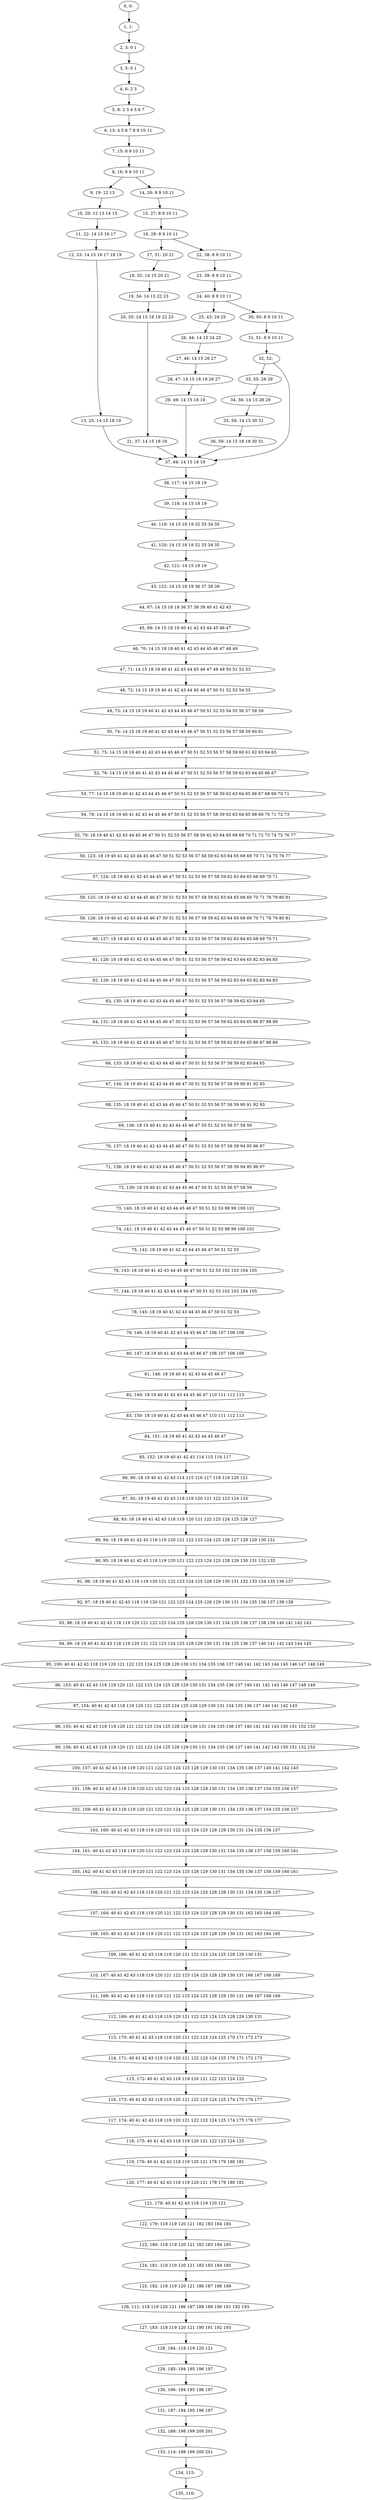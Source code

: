digraph G {
0[label="0, 0: "];
1[label="1, 1: "];
2[label="2, 3: 0 1 "];
3[label="3, 5: 0 1 "];
4[label="4, 6: 2 3 "];
5[label="5, 8: 2 3 4 5 6 7 "];
6[label="6, 13: 4 5 6 7 8 9 10 11 "];
7[label="7, 15: 8 9 10 11 "];
8[label="8, 16: 8 9 10 11 "];
9[label="9, 19: 12 13 "];
10[label="10, 20: 12 13 14 15 "];
11[label="11, 22: 14 15 16 17 "];
12[label="12, 23: 14 15 16 17 18 19 "];
13[label="13, 25: 14 15 18 19 "];
14[label="14, 26: 8 9 10 11 "];
15[label="15, 27: 8 9 10 11 "];
16[label="16, 28: 8 9 10 11 "];
17[label="17, 31: 20 21 "];
18[label="18, 32: 14 15 20 21 "];
19[label="19, 34: 14 15 22 23 "];
20[label="20, 35: 14 15 18 19 22 23 "];
21[label="21, 37: 14 15 18 19 "];
22[label="22, 38: 8 9 10 11 "];
23[label="23, 39: 8 9 10 11 "];
24[label="24, 40: 8 9 10 11 "];
25[label="25, 43: 24 25 "];
26[label="26, 44: 14 15 24 25 "];
27[label="27, 46: 14 15 26 27 "];
28[label="28, 47: 14 15 18 19 26 27 "];
29[label="29, 49: 14 15 18 19 "];
30[label="30, 50: 8 9 10 11 "];
31[label="31, 51: 8 9 10 11 "];
32[label="32, 52: "];
33[label="33, 55: 28 29 "];
34[label="34, 56: 14 15 28 29 "];
35[label="35, 58: 14 15 30 31 "];
36[label="36, 59: 14 15 18 19 30 31 "];
37[label="37, 64: 14 15 18 19 "];
38[label="38, 117: 14 15 18 19 "];
39[label="39, 118: 14 15 18 19 "];
40[label="40, 119: 14 15 18 19 32 33 34 35 "];
41[label="41, 120: 14 15 18 19 32 33 34 35 "];
42[label="42, 121: 14 15 18 19 "];
43[label="43, 122: 14 15 18 19 36 37 38 39 "];
44[label="44, 67: 14 15 18 19 36 37 38 39 40 41 42 43 "];
45[label="45, 69: 14 15 18 19 40 41 42 43 44 45 46 47 "];
46[label="46, 70: 14 15 18 19 40 41 42 43 44 45 46 47 48 49 "];
47[label="47, 71: 14 15 18 19 40 41 42 43 44 45 46 47 48 49 50 51 52 53 "];
48[label="48, 72: 14 15 18 19 40 41 42 43 44 45 46 47 50 51 52 53 54 55 "];
49[label="49, 73: 14 15 18 19 40 41 42 43 44 45 46 47 50 51 52 53 54 55 56 57 58 59 "];
50[label="50, 74: 14 15 18 19 40 41 42 43 44 45 46 47 50 51 52 53 56 57 58 59 60 61 "];
51[label="51, 75: 14 15 18 19 40 41 42 43 44 45 46 47 50 51 52 53 56 57 58 59 60 61 62 63 64 65 "];
52[label="52, 76: 14 15 18 19 40 41 42 43 44 45 46 47 50 51 52 53 56 57 58 59 62 63 64 65 66 67 "];
53[label="53, 77: 14 15 18 19 40 41 42 43 44 45 46 47 50 51 52 53 56 57 58 59 62 63 64 65 66 67 68 69 70 71 "];
54[label="54, 78: 14 15 18 19 40 41 42 43 44 45 46 47 50 51 52 53 56 57 58 59 62 63 64 65 68 69 70 71 72 73 "];
55[label="55, 79: 18 19 40 41 42 43 44 45 46 47 50 51 52 53 56 57 58 59 62 63 64 65 68 69 70 71 72 73 74 75 76 77 "];
56[label="56, 123: 18 19 40 41 42 43 44 45 46 47 50 51 52 53 56 57 58 59 62 63 64 65 68 69 70 71 74 75 76 77 "];
57[label="57, 124: 18 19 40 41 42 43 44 45 46 47 50 51 52 53 56 57 58 59 62 63 64 65 68 69 70 71 "];
58[label="58, 125: 18 19 40 41 42 43 44 45 46 47 50 51 52 53 56 57 58 59 62 63 64 65 68 69 70 71 78 79 80 81 "];
59[label="59, 126: 18 19 40 41 42 43 44 45 46 47 50 51 52 53 56 57 58 59 62 63 64 65 68 69 70 71 78 79 80 81 "];
60[label="60, 127: 18 19 40 41 42 43 44 45 46 47 50 51 52 53 56 57 58 59 62 63 64 65 68 69 70 71 "];
61[label="61, 128: 18 19 40 41 42 43 44 45 46 47 50 51 52 53 56 57 58 59 62 63 64 65 82 83 84 85 "];
62[label="62, 129: 18 19 40 41 42 43 44 45 46 47 50 51 52 53 56 57 58 59 62 63 64 65 82 83 84 85 "];
63[label="63, 130: 18 19 40 41 42 43 44 45 46 47 50 51 52 53 56 57 58 59 62 63 64 65 "];
64[label="64, 131: 18 19 40 41 42 43 44 45 46 47 50 51 52 53 56 57 58 59 62 63 64 65 86 87 88 89 "];
65[label="65, 132: 18 19 40 41 42 43 44 45 46 47 50 51 52 53 56 57 58 59 62 63 64 65 86 87 88 89 "];
66[label="66, 133: 18 19 40 41 42 43 44 45 46 47 50 51 52 53 56 57 58 59 62 63 64 65 "];
67[label="67, 134: 18 19 40 41 42 43 44 45 46 47 50 51 52 53 56 57 58 59 90 91 92 93 "];
68[label="68, 135: 18 19 40 41 42 43 44 45 46 47 50 51 52 53 56 57 58 59 90 91 92 93 "];
69[label="69, 136: 18 19 40 41 42 43 44 45 46 47 50 51 52 53 56 57 58 59 "];
70[label="70, 137: 18 19 40 41 42 43 44 45 46 47 50 51 52 53 56 57 58 59 94 95 96 97 "];
71[label="71, 138: 18 19 40 41 42 43 44 45 46 47 50 51 52 53 56 57 58 59 94 95 96 97 "];
72[label="72, 139: 18 19 40 41 42 43 44 45 46 47 50 51 52 53 56 57 58 59 "];
73[label="73, 140: 18 19 40 41 42 43 44 45 46 47 50 51 52 53 98 99 100 101 "];
74[label="74, 141: 18 19 40 41 42 43 44 45 46 47 50 51 52 53 98 99 100 101 "];
75[label="75, 142: 18 19 40 41 42 43 44 45 46 47 50 51 52 53 "];
76[label="76, 143: 18 19 40 41 42 43 44 45 46 47 50 51 52 53 102 103 104 105 "];
77[label="77, 144: 18 19 40 41 42 43 44 45 46 47 50 51 52 53 102 103 104 105 "];
78[label="78, 145: 18 19 40 41 42 43 44 45 46 47 50 51 52 53 "];
79[label="79, 146: 18 19 40 41 42 43 44 45 46 47 106 107 108 109 "];
80[label="80, 147: 18 19 40 41 42 43 44 45 46 47 106 107 108 109 "];
81[label="81, 148: 18 19 40 41 42 43 44 45 46 47 "];
82[label="82, 149: 18 19 40 41 42 43 44 45 46 47 110 111 112 113 "];
83[label="83, 150: 18 19 40 41 42 43 44 45 46 47 110 111 112 113 "];
84[label="84, 151: 18 19 40 41 42 43 44 45 46 47 "];
85[label="85, 152: 18 19 40 41 42 43 114 115 116 117 "];
86[label="86, 90: 18 19 40 41 42 43 114 115 116 117 118 119 120 121 "];
87[label="87, 92: 18 19 40 41 42 43 118 119 120 121 122 123 124 125 "];
88[label="88, 93: 18 19 40 41 42 43 118 119 120 121 122 123 124 125 126 127 "];
89[label="89, 94: 18 19 40 41 42 43 118 119 120 121 122 123 124 125 126 127 128 129 130 131 "];
90[label="90, 95: 18 19 40 41 42 43 118 119 120 121 122 123 124 125 128 129 130 131 132 133 "];
91[label="91, 96: 18 19 40 41 42 43 118 119 120 121 122 123 124 125 128 129 130 131 132 133 134 135 136 137 "];
92[label="92, 97: 18 19 40 41 42 43 118 119 120 121 122 123 124 125 128 129 130 131 134 135 136 137 138 139 "];
93[label="93, 98: 18 19 40 41 42 43 118 119 120 121 122 123 124 125 128 129 130 131 134 135 136 137 138 139 140 141 142 143 "];
94[label="94, 99: 18 19 40 41 42 43 118 119 120 121 122 123 124 125 128 129 130 131 134 135 136 137 140 141 142 143 144 145 "];
95[label="95, 100: 40 41 42 43 118 119 120 121 122 123 124 125 128 129 130 131 134 135 136 137 140 141 142 143 144 145 146 147 148 149 "];
96[label="96, 153: 40 41 42 43 118 119 120 121 122 123 124 125 128 129 130 131 134 135 136 137 140 141 142 143 146 147 148 149 "];
97[label="97, 154: 40 41 42 43 118 119 120 121 122 123 124 125 128 129 130 131 134 135 136 137 140 141 142 143 "];
98[label="98, 155: 40 41 42 43 118 119 120 121 122 123 124 125 128 129 130 131 134 135 136 137 140 141 142 143 150 151 152 153 "];
99[label="99, 156: 40 41 42 43 118 119 120 121 122 123 124 125 128 129 130 131 134 135 136 137 140 141 142 143 150 151 152 153 "];
100[label="100, 157: 40 41 42 43 118 119 120 121 122 123 124 125 128 129 130 131 134 135 136 137 140 141 142 143 "];
101[label="101, 158: 40 41 42 43 118 119 120 121 122 123 124 125 128 129 130 131 134 135 136 137 154 155 156 157 "];
102[label="102, 159: 40 41 42 43 118 119 120 121 122 123 124 125 128 129 130 131 134 135 136 137 154 155 156 157 "];
103[label="103, 160: 40 41 42 43 118 119 120 121 122 123 124 125 128 129 130 131 134 135 136 137 "];
104[label="104, 161: 40 41 42 43 118 119 120 121 122 123 124 125 128 129 130 131 134 135 136 137 158 159 160 161 "];
105[label="105, 162: 40 41 42 43 118 119 120 121 122 123 124 125 128 129 130 131 134 135 136 137 158 159 160 161 "];
106[label="106, 163: 40 41 42 43 118 119 120 121 122 123 124 125 128 129 130 131 134 135 136 137 "];
107[label="107, 164: 40 41 42 43 118 119 120 121 122 123 124 125 128 129 130 131 162 163 164 165 "];
108[label="108, 165: 40 41 42 43 118 119 120 121 122 123 124 125 128 129 130 131 162 163 164 165 "];
109[label="109, 166: 40 41 42 43 118 119 120 121 122 123 124 125 128 129 130 131 "];
110[label="110, 167: 40 41 42 43 118 119 120 121 122 123 124 125 128 129 130 131 166 167 168 169 "];
111[label="111, 168: 40 41 42 43 118 119 120 121 122 123 124 125 128 129 130 131 166 167 168 169 "];
112[label="112, 169: 40 41 42 43 118 119 120 121 122 123 124 125 128 129 130 131 "];
113[label="113, 170: 40 41 42 43 118 119 120 121 122 123 124 125 170 171 172 173 "];
114[label="114, 171: 40 41 42 43 118 119 120 121 122 123 124 125 170 171 172 173 "];
115[label="115, 172: 40 41 42 43 118 119 120 121 122 123 124 125 "];
116[label="116, 173: 40 41 42 43 118 119 120 121 122 123 124 125 174 175 176 177 "];
117[label="117, 174: 40 41 42 43 118 119 120 121 122 123 124 125 174 175 176 177 "];
118[label="118, 175: 40 41 42 43 118 119 120 121 122 123 124 125 "];
119[label="119, 176: 40 41 42 43 118 119 120 121 178 179 180 181 "];
120[label="120, 177: 40 41 42 43 118 119 120 121 178 179 180 181 "];
121[label="121, 178: 40 41 42 43 118 119 120 121 "];
122[label="122, 179: 118 119 120 121 182 183 184 185 "];
123[label="123, 180: 118 119 120 121 182 183 184 185 "];
124[label="124, 181: 118 119 120 121 182 183 184 185 "];
125[label="125, 182: 118 119 120 121 186 187 188 189 "];
126[label="126, 111: 118 119 120 121 186 187 188 189 190 191 192 193 "];
127[label="127, 183: 118 119 120 121 190 191 192 193 "];
128[label="128, 184: 118 119 120 121 "];
129[label="129, 185: 194 195 196 197 "];
130[label="130, 186: 194 195 196 197 "];
131[label="131, 187: 194 195 196 197 "];
132[label="132, 188: 198 199 200 201 "];
133[label="133, 114: 198 199 200 201 "];
134[label="134, 115: "];
135[label="135, 116: "];
0->1 ;
1->2 ;
2->3 ;
3->4 ;
4->5 ;
5->6 ;
6->7 ;
7->8 ;
8->9 ;
8->14 ;
9->10 ;
10->11 ;
11->12 ;
12->13 ;
13->37 ;
14->15 ;
15->16 ;
16->17 ;
16->22 ;
17->18 ;
18->19 ;
19->20 ;
20->21 ;
21->37 ;
22->23 ;
23->24 ;
24->25 ;
24->30 ;
25->26 ;
26->27 ;
27->28 ;
28->29 ;
29->37 ;
30->31 ;
31->32 ;
32->33 ;
32->37 ;
33->34 ;
34->35 ;
35->36 ;
36->37 ;
37->38 ;
38->39 ;
39->40 ;
40->41 ;
41->42 ;
42->43 ;
43->44 ;
44->45 ;
45->46 ;
46->47 ;
47->48 ;
48->49 ;
49->50 ;
50->51 ;
51->52 ;
52->53 ;
53->54 ;
54->55 ;
55->56 ;
56->57 ;
57->58 ;
58->59 ;
59->60 ;
60->61 ;
61->62 ;
62->63 ;
63->64 ;
64->65 ;
65->66 ;
66->67 ;
67->68 ;
68->69 ;
69->70 ;
70->71 ;
71->72 ;
72->73 ;
73->74 ;
74->75 ;
75->76 ;
76->77 ;
77->78 ;
78->79 ;
79->80 ;
80->81 ;
81->82 ;
82->83 ;
83->84 ;
84->85 ;
85->86 ;
86->87 ;
87->88 ;
88->89 ;
89->90 ;
90->91 ;
91->92 ;
92->93 ;
93->94 ;
94->95 ;
95->96 ;
96->97 ;
97->98 ;
98->99 ;
99->100 ;
100->101 ;
101->102 ;
102->103 ;
103->104 ;
104->105 ;
105->106 ;
106->107 ;
107->108 ;
108->109 ;
109->110 ;
110->111 ;
111->112 ;
112->113 ;
113->114 ;
114->115 ;
115->116 ;
116->117 ;
117->118 ;
118->119 ;
119->120 ;
120->121 ;
121->122 ;
122->123 ;
123->124 ;
124->125 ;
125->126 ;
126->127 ;
127->128 ;
128->129 ;
129->130 ;
130->131 ;
131->132 ;
132->133 ;
133->134 ;
134->135 ;
}
